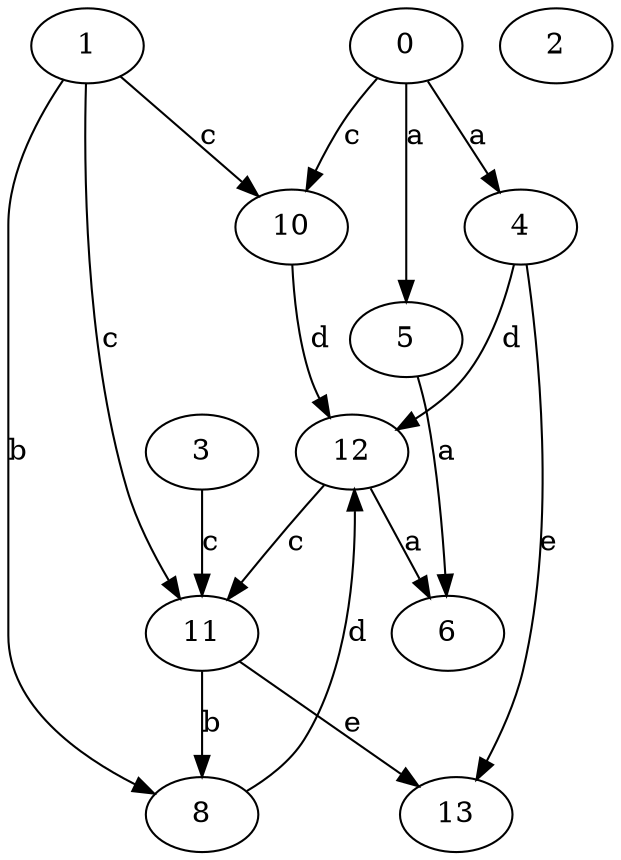 strict digraph  {
4;
0;
5;
6;
1;
8;
2;
3;
10;
11;
12;
13;
4 -> 12  [label=d];
4 -> 13  [label=e];
0 -> 4  [label=a];
0 -> 5  [label=a];
0 -> 10  [label=c];
5 -> 6  [label=a];
1 -> 8  [label=b];
1 -> 10  [label=c];
1 -> 11  [label=c];
8 -> 12  [label=d];
3 -> 11  [label=c];
10 -> 12  [label=d];
11 -> 8  [label=b];
11 -> 13  [label=e];
12 -> 6  [label=a];
12 -> 11  [label=c];
}
